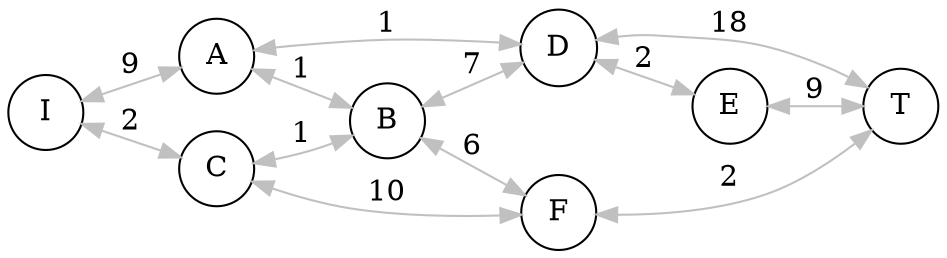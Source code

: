 
digraph G {
  rankdir = LR;
  node [shape = circle;];
  edge [color = gray;];
  
  A -> D [label = "1"; dir = "both";];
  A -> B [label = "1"; dir = "both";];
  
  
  I -> A [label = "9"; dir = "both";];
  I -> C [label = "2"; dir = "both";];
  
  C -> F [label = "10"; dir = "both";];
  C -> B [label = "1"; dir = "both";];
  
  B -> D [label = "7"; dir = "both";];
  B -> F [label = "6"; dir = "both";];
  
  F -> T [label = "2"; dir = "both";];
  
  D -> E [label = "2"; dir = "both";];
  D -> T [label = "18"; dir = "both";];
  
  E -> T [label = "9"; dir = "both";];
}
